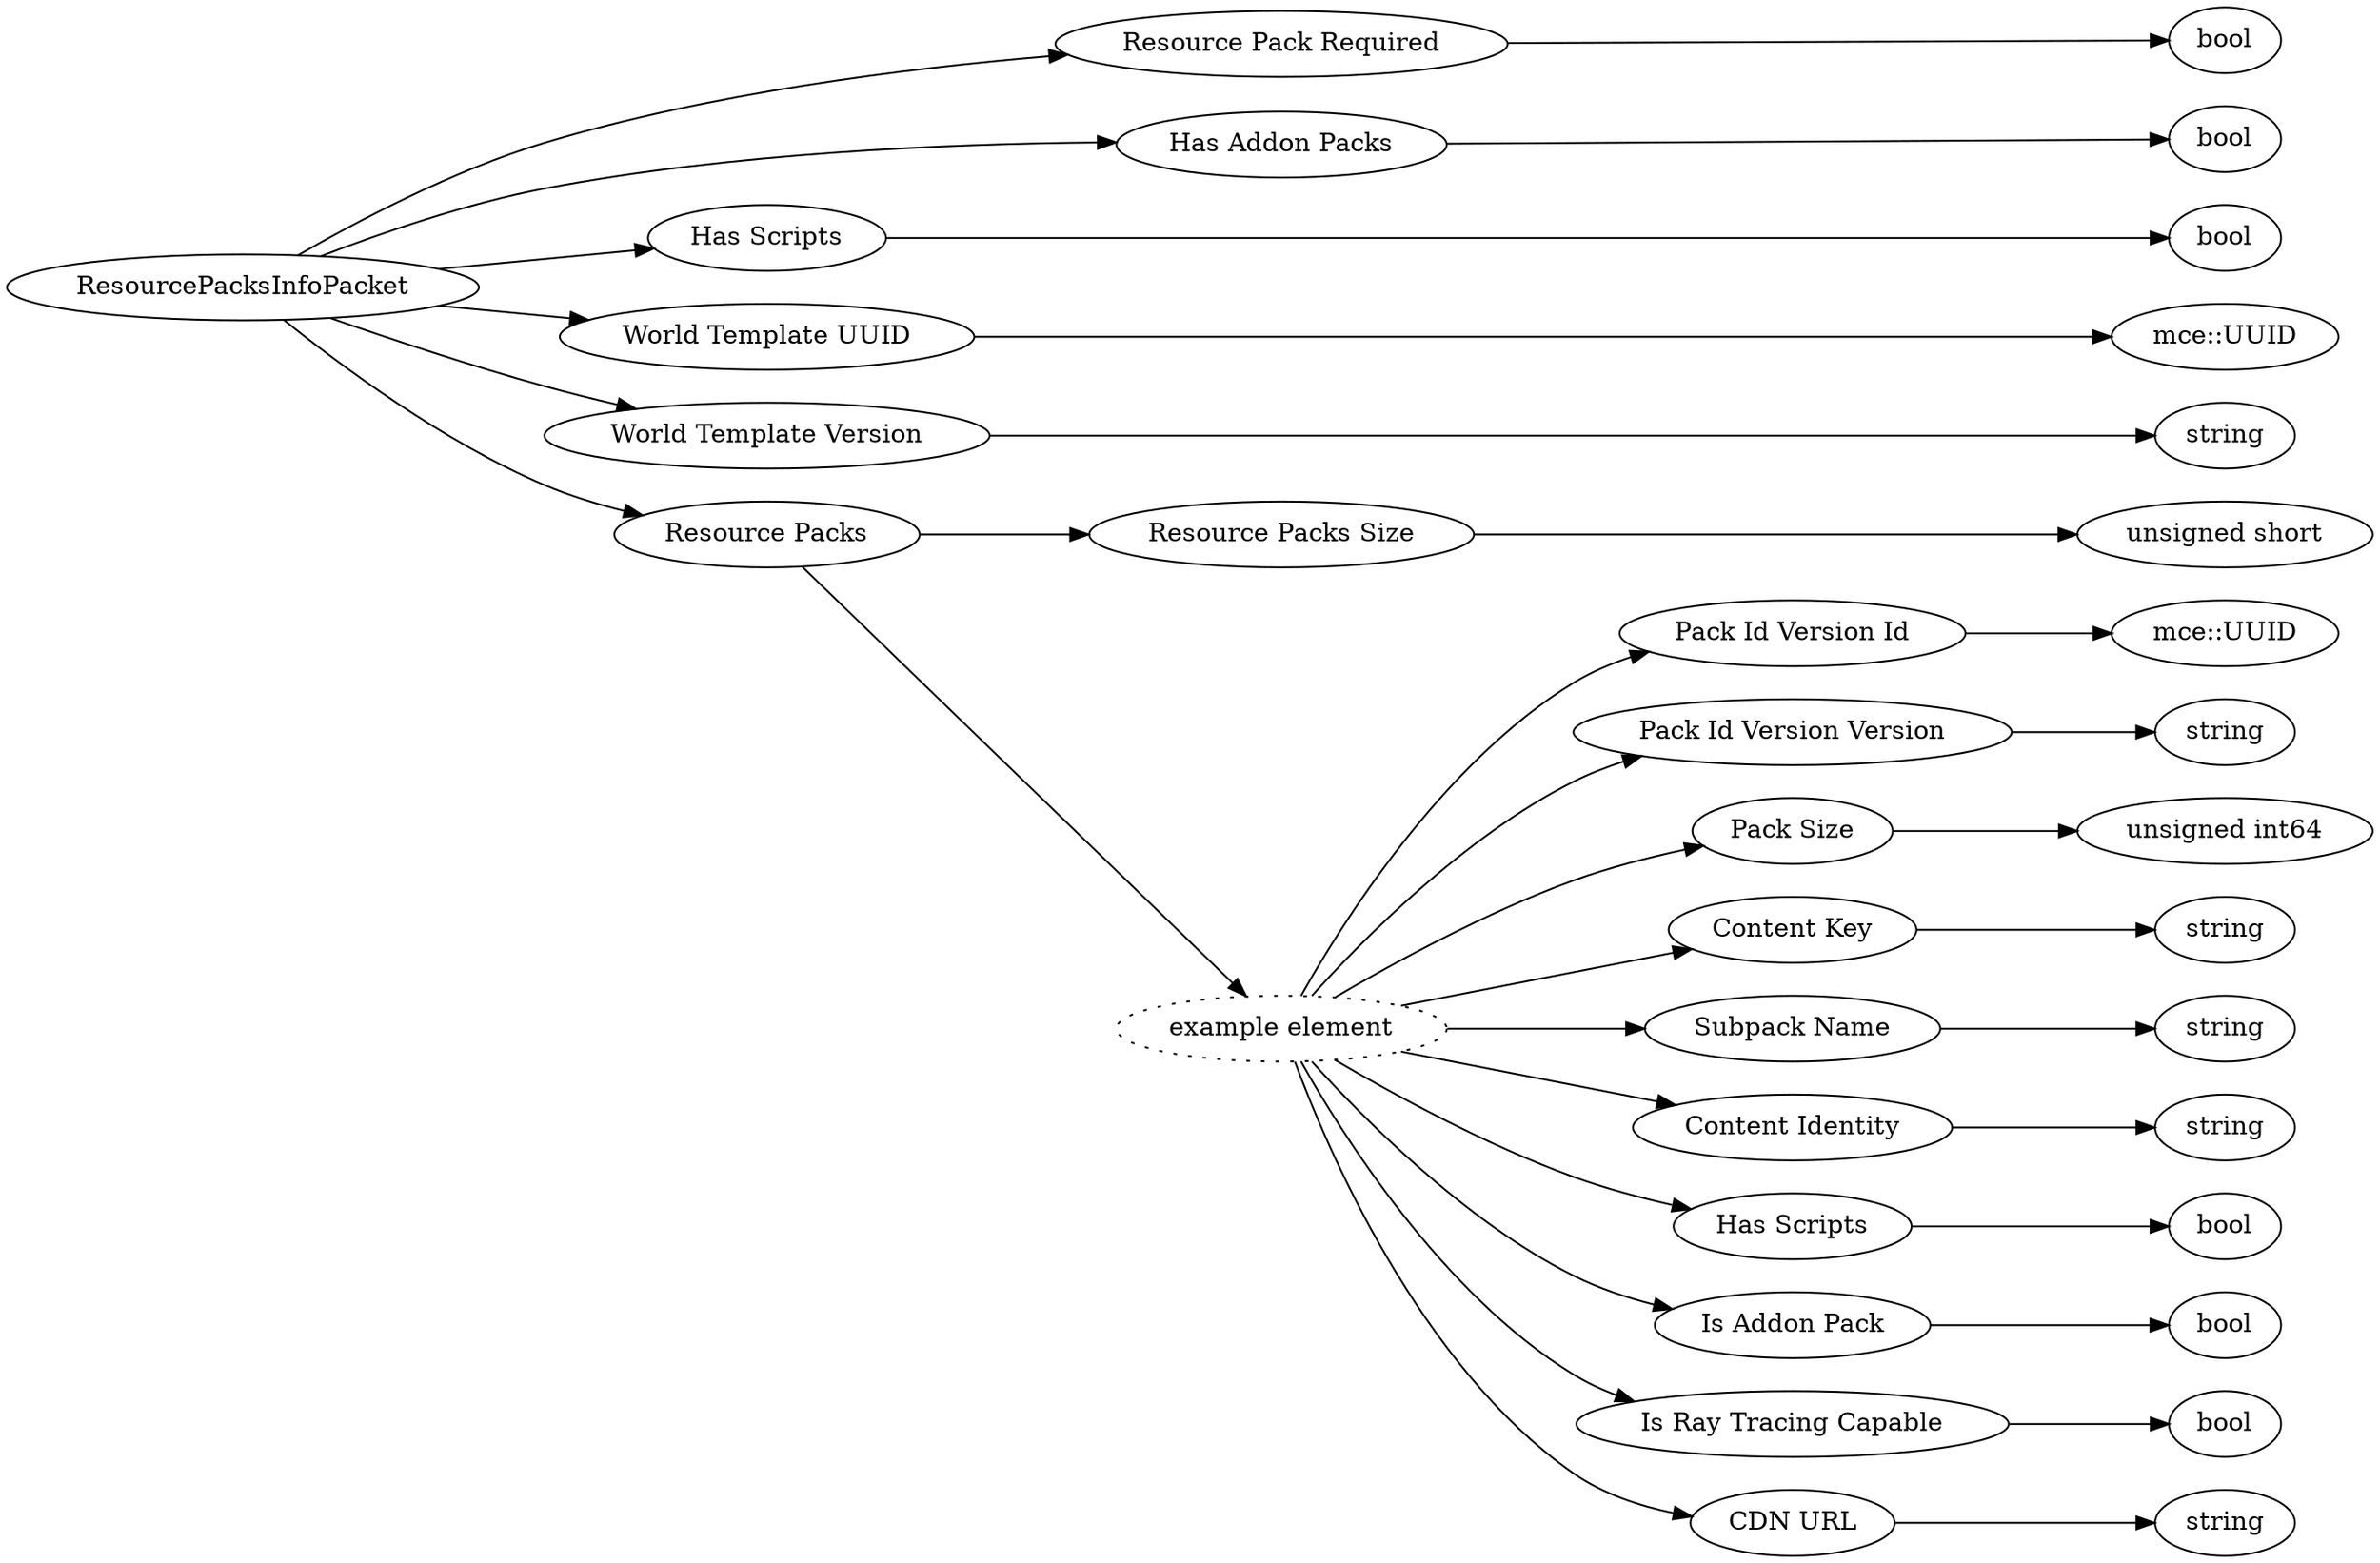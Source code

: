 digraph "ResourcePacksInfoPacket" {
rankdir = LR
0
0 -> 1
1 -> 2
0 -> 3
3 -> 4
0 -> 5
5 -> 6
0 -> 7
7 -> 8
0 -> 9
9 -> 10
0 -> 11
11 -> 12
12 -> 13
11 -> 14
14 -> 15
15 -> 16
14 -> 17
17 -> 18
14 -> 19
19 -> 20
14 -> 21
21 -> 22
14 -> 23
23 -> 24
14 -> 25
25 -> 26
14 -> 27
27 -> 28
14 -> 29
29 -> 30
14 -> 31
31 -> 32
14 -> 33
33 -> 34

0 [label="ResourcePacksInfoPacket",comment="name: \"ResourcePacksInfoPacket\", typeName: \"\", id: 0, branchId: 6, recurseId: -1, attributes: 0, notes: \"\""];
1 [label="Resource Pack Required",comment="name: \"Resource Pack Required\", typeName: \"\", id: 1, branchId: 0, recurseId: -1, attributes: 0, notes: \"\""];
2 [label="bool",comment="name: \"bool\", typeName: \"\", id: 2, branchId: 0, recurseId: -1, attributes: 512, notes: \"\""];
3 [label="Has Addon Packs",comment="name: \"Has Addon Packs\", typeName: \"\", id: 3, branchId: 0, recurseId: -1, attributes: 0, notes: \"\""];
4 [label="bool",comment="name: \"bool\", typeName: \"\", id: 4, branchId: 0, recurseId: -1, attributes: 512, notes: \"\""];
5 [label="Has Scripts",comment="name: \"Has Scripts\", typeName: \"\", id: 5, branchId: 0, recurseId: -1, attributes: 0, notes: \"\""];
6 [label="bool",comment="name: \"bool\", typeName: \"\", id: 6, branchId: 0, recurseId: -1, attributes: 512, notes: \"\""];
7 [label="World Template UUID",comment="name: \"World Template UUID\", typeName: \"mce::UUID\", id: 7, branchId: 0, recurseId: -1, attributes: 256, notes: \"Indicates what template if any was used to create the world on the server.\""];
8 [label="mce::UUID",comment="name: \"mce::UUID\", typeName: \"\", id: 8, branchId: 0, recurseId: -1, attributes: 512, notes: \"\""];
9 [label="World Template Version",comment="name: \"World Template Version\", typeName: \"\", id: 9, branchId: 0, recurseId: -1, attributes: 0, notes: \"Indicates the version of the template used to create the world on the server.\""];
10 [label="string",comment="name: \"string\", typeName: \"\", id: 10, branchId: 0, recurseId: -1, attributes: 512, notes: \"\""];
11 [label="Resource Packs",comment="name: \"Resource Packs\", typeName: \"\", id: 11, branchId: 0, recurseId: -1, attributes: 8, notes: \"\""];
12 [label="Resource Packs Size",comment="name: \"Resource Packs Size\", typeName: \"\", id: 12, branchId: 0, recurseId: -1, attributes: 0, notes: \"\""];
13 [label="unsigned short",comment="name: \"unsigned short\", typeName: \"\", id: 13, branchId: 0, recurseId: -1, attributes: 512, notes: \"\""];
14 [label="example element",style=dotted,comment="name: \"example element\", typeName: \"\", id: 14, branchId: 0, recurseId: -1, attributes: 16, notes: \"\""];
15 [label="Pack Id Version Id",comment="name: \"Pack Id Version Id\", typeName: \"mce::UUID\", id: 15, branchId: 0, recurseId: -1, attributes: 256, notes: \"\""];
16 [label="mce::UUID",comment="name: \"mce::UUID\", typeName: \"\", id: 16, branchId: 0, recurseId: -1, attributes: 512, notes: \"\""];
17 [label="Pack Id Version Version",comment="name: \"Pack Id Version Version\", typeName: \"\", id: 17, branchId: 0, recurseId: -1, attributes: 0, notes: \"\""];
18 [label="string",comment="name: \"string\", typeName: \"\", id: 18, branchId: 0, recurseId: -1, attributes: 512, notes: \"\""];
19 [label="Pack Size",comment="name: \"Pack Size\", typeName: \"\", id: 19, branchId: 0, recurseId: -1, attributes: 0, notes: \"\""];
20 [label="unsigned int64",comment="name: \"unsigned int64\", typeName: \"\", id: 20, branchId: 0, recurseId: -1, attributes: 512, notes: \"\""];
21 [label="Content Key",comment="name: \"Content Key\", typeName: \"\", id: 21, branchId: 0, recurseId: -1, attributes: 0, notes: \"\""];
22 [label="string",comment="name: \"string\", typeName: \"\", id: 22, branchId: 0, recurseId: -1, attributes: 512, notes: \"\""];
23 [label="Subpack Name",comment="name: \"Subpack Name\", typeName: \"\", id: 23, branchId: 0, recurseId: -1, attributes: 0, notes: \"\""];
24 [label="string",comment="name: \"string\", typeName: \"\", id: 24, branchId: 0, recurseId: -1, attributes: 512, notes: \"\""];
25 [label="Content Identity",comment="name: \"Content Identity\", typeName: \"\", id: 25, branchId: 0, recurseId: -1, attributes: 0, notes: \"\""];
26 [label="string",comment="name: \"string\", typeName: \"\", id: 26, branchId: 0, recurseId: -1, attributes: 512, notes: \"\""];
27 [label="Has Scripts",comment="name: \"Has Scripts\", typeName: \"\", id: 27, branchId: 0, recurseId: -1, attributes: 0, notes: \"\""];
28 [label="bool",comment="name: \"bool\", typeName: \"\", id: 28, branchId: 0, recurseId: -1, attributes: 512, notes: \"\""];
29 [label="Is Addon Pack",comment="name: \"Is Addon Pack\", typeName: \"\", id: 29, branchId: 0, recurseId: -1, attributes: 0, notes: \"Indicates this pack is part of an Add-On. Helps clients determine if the pack must be downloaded to join the server as Add-On packs are required to play without issues.\""];
30 [label="bool",comment="name: \"bool\", typeName: \"\", id: 30, branchId: 0, recurseId: -1, attributes: 512, notes: \"\""];
31 [label="Is Ray Tracing Capable",comment="name: \"Is Ray Tracing Capable\", typeName: \"\", id: 31, branchId: 0, recurseId: -1, attributes: 0, notes: \"\""];
32 [label="bool",comment="name: \"bool\", typeName: \"\", id: 32, branchId: 0, recurseId: -1, attributes: 512, notes: \"\""];
33 [label="CDN URL",comment="name: \"CDN URL\", typeName: \"\", id: 33, branchId: 0, recurseId: -1, attributes: 0, notes: \"\""];
34 [label="string",comment="name: \"string\", typeName: \"\", id: 34, branchId: 0, recurseId: -1, attributes: 512, notes: \"\""];
{ rank = max;2;4;6;8;10;13;16;18;20;22;24;26;28;30;32;34}

}
